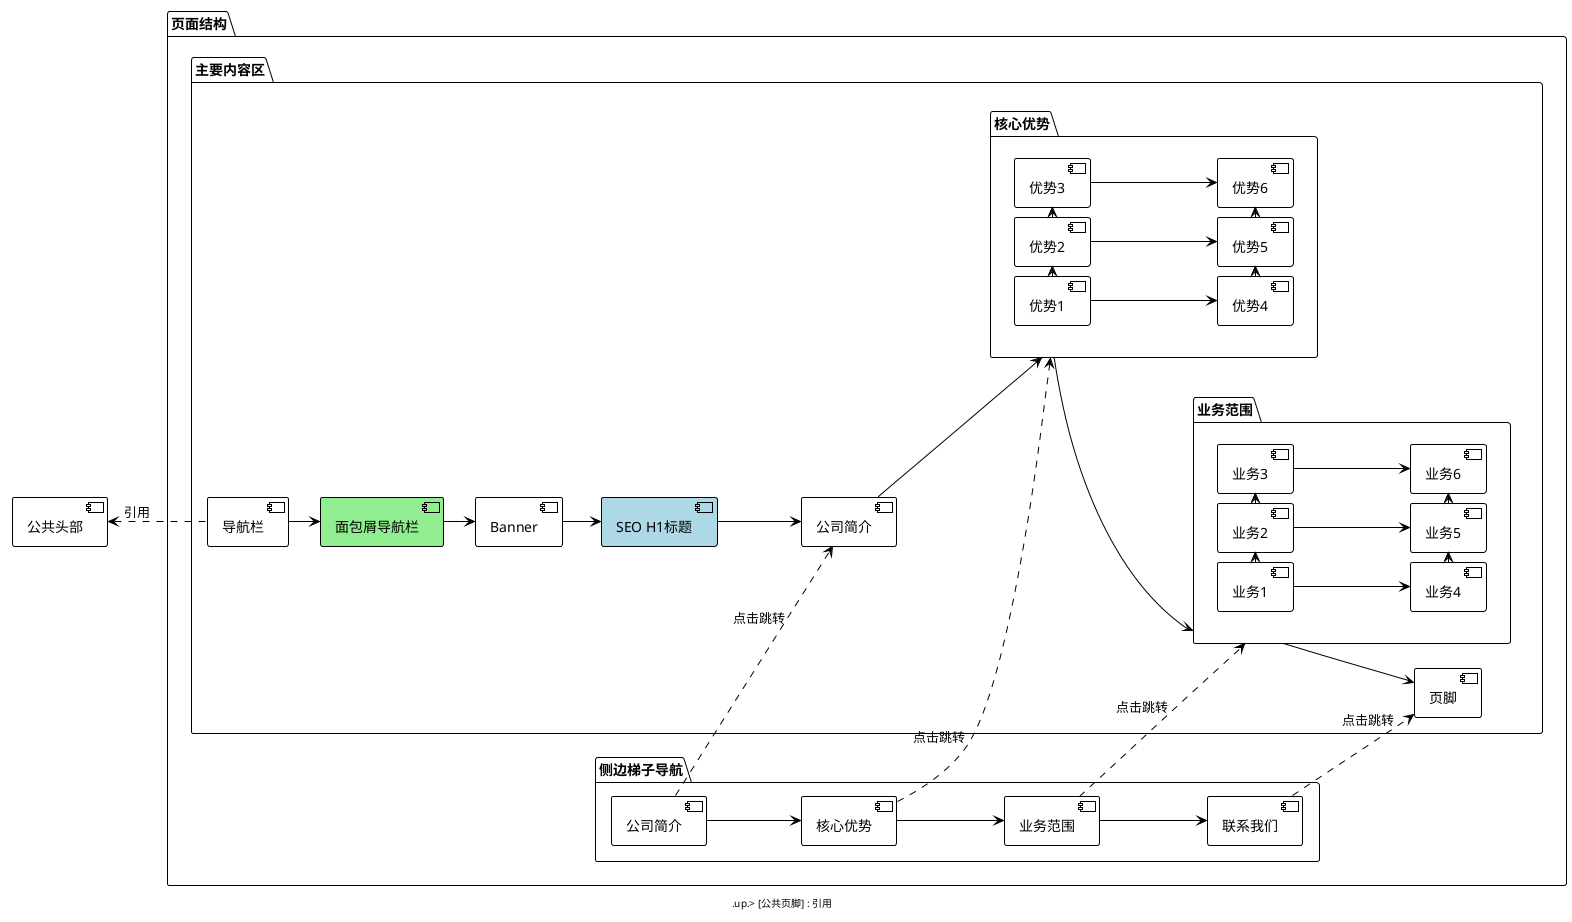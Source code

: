 @startuml about
!theme plain

' 使用全局方向设置
left to right direction

skinparam nodesep 10
skinparam ranksep 30

package "页面结构" {
  package "主要内容区" as main_content {
    [导航栏] as navbar
    [面包屑导航栏] as breadcrumb #lightgreen
    [Banner] as banner
    [SEO H1标题] as seoh1 #lightblue
    [公司简介] as intro
    
    package "核心优势" as strengths {
      [优势1] as s1
      [优势2] as s2
      [优势3] as s3
      [优势4] as s4
      [优势5] as s5
      [优势6] as s6
    }
    
    package "业务范围" as services {
      [业务1] as sv1
      [业务2] as sv2
      [业务3] as sv3
      [业务4] as sv4
      [业务5] as sv5
      [业务6] as sv6
    }
    
    [页脚] as footer
    
    ' 内容区垂直关系
    navbar --> breadcrumb
    breadcrumb --> banner
    banner --> seoh1
    seoh1 --> intro
    intro --> strengths
    strengths --> services
    services --> footer
    
    ' 核心优势内部布局
    s1 -right-> s2
    s2 -right-> s3
    s1 --> s4
    s2 --> s5
    s3 --> s6
    s4 -right-> s5
    s5 -right-> s6
    
    ' 业务范围内部布局
    sv1 -right-> sv2
    sv2 -right-> sv3
    sv1 --> sv4
    sv2 --> sv5
    sv3 --> sv6
    sv4 -right-> sv5
    sv5 -right-> sv6
  }

  ' 侧边梯子导航
  package "侧边梯子导航" as sidebar {
    [公司简介] as nav_intro
    [核心优势] as nav_strengths
    [业务范围] as nav_services
    [联系我们] as nav_contact
    
    ' 垂直排列
    nav_intro --> nav_strengths
    nav_strengths --> nav_services
    nav_services --> nav_contact
  }
}

' 建立锚点跳转关系
nav_intro .-> intro : 点击跳转
nav_strengths .-> strengths : 点击跳转
nav_services .-> services : 点击跳转
nav_contact .-> footer : 点击跳转

' 公共组件引用
navbar .up.> [公共头部] : 引用
footer .up.> [公共页脚] : 引用

@enduml